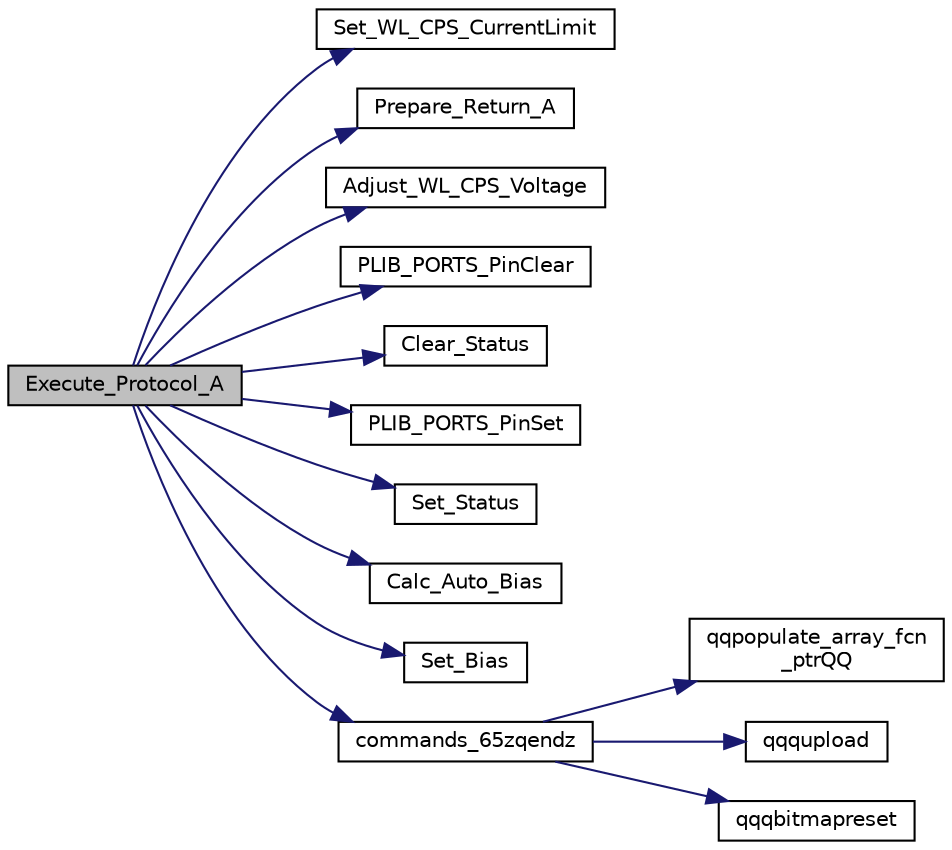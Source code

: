 digraph "Execute_Protocol_A"
{
  edge [fontname="Helvetica",fontsize="10",labelfontname="Helvetica",labelfontsize="10"];
  node [fontname="Helvetica",fontsize="10",shape=record];
  rankdir="LR";
  Node744 [label="Execute_Protocol_A",height=0.2,width=0.4,color="black", fillcolor="grey75", style="filled", fontcolor="black"];
  Node744 -> Node745 [color="midnightblue",fontsize="10",style="solid",fontname="Helvetica"];
  Node745 [label="Set_WL_CPS_CurrentLimit",height=0.2,width=0.4,color="black", fillcolor="white", style="filled",URL="$inszt__commands_8c.html#a7935a03e78d0e8a4b27dfec91e66974a"];
  Node744 -> Node746 [color="midnightblue",fontsize="10",style="solid",fontname="Helvetica"];
  Node746 [label="Prepare_Return_A",height=0.2,width=0.4,color="black", fillcolor="white", style="filled",URL="$inszt__commands_8c.html#a0e9c19489da0b2f35029d786831aba98"];
  Node744 -> Node747 [color="midnightblue",fontsize="10",style="solid",fontname="Helvetica"];
  Node747 [label="Adjust_WL_CPS_Voltage",height=0.2,width=0.4,color="black", fillcolor="white", style="filled",URL="$inszt__commands_8c.html#a0ccad27b77873391f134d0611447793d"];
  Node744 -> Node748 [color="midnightblue",fontsize="10",style="solid",fontname="Helvetica"];
  Node748 [label="PLIB_PORTS_PinClear",height=0.2,width=0.4,color="black", fillcolor="white", style="filled",URL="$inszt__commands_8c.html#a119ae9f68294861f5eecb19de9743c43"];
  Node744 -> Node749 [color="midnightblue",fontsize="10",style="solid",fontname="Helvetica"];
  Node749 [label="Clear_Status",height=0.2,width=0.4,color="black", fillcolor="white", style="filled",URL="$inszt__commands_8c.html#a3a9ea2a910b701830e828a9e6d53b636"];
  Node744 -> Node750 [color="midnightblue",fontsize="10",style="solid",fontname="Helvetica"];
  Node750 [label="PLIB_PORTS_PinSet",height=0.2,width=0.4,color="black", fillcolor="white", style="filled",URL="$inszt__commands_8c.html#ae4c8fd3b4e721cc80950df1d49cada58"];
  Node744 -> Node751 [color="midnightblue",fontsize="10",style="solid",fontname="Helvetica"];
  Node751 [label="Set_Status",height=0.2,width=0.4,color="black", fillcolor="white", style="filled",URL="$inszt__commands_8c.html#a0fed74420f2d99f6d100fd94494b38f6"];
  Node744 -> Node752 [color="midnightblue",fontsize="10",style="solid",fontname="Helvetica"];
  Node752 [label="Calc_Auto_Bias",height=0.2,width=0.4,color="black", fillcolor="white", style="filled",URL="$inszt__commands_8c.html#a79c8991934c8f0d67abdbe2b4f26e592"];
  Node744 -> Node753 [color="midnightblue",fontsize="10",style="solid",fontname="Helvetica"];
  Node753 [label="Set_Bias",height=0.2,width=0.4,color="black", fillcolor="white", style="filled",URL="$inszt__commands_8c.html#a7355c6632ff2d461ff086c99ed3dcc15"];
  Node744 -> Node754 [color="midnightblue",fontsize="10",style="solid",fontname="Helvetica"];
  Node754 [label="commands_65zqendz",height=0.2,width=0.4,color="black", fillcolor="white", style="filled",URL="$inszt__commands_8c.html#ae5eaf40dc6507a08e90fc7a48ee2fd81"];
  Node754 -> Node755 [color="midnightblue",fontsize="10",style="solid",fontname="Helvetica"];
  Node755 [label="qqpopulate_array_fcn\l_ptrQQ",height=0.2,width=0.4,color="black", fillcolor="white", style="filled",URL="$inszt__commands_8c.html#a4ad6fa1bb94fc1c3ac2dc30925106081"];
  Node754 -> Node756 [color="midnightblue",fontsize="10",style="solid",fontname="Helvetica"];
  Node756 [label="qqqupload",height=0.2,width=0.4,color="black", fillcolor="white", style="filled",URL="$inszt__commands_8c.html#a109761d7f84a96b5606e507bace276b5"];
  Node754 -> Node757 [color="midnightblue",fontsize="10",style="solid",fontname="Helvetica"];
  Node757 [label="qqqbitmapreset",height=0.2,width=0.4,color="black", fillcolor="white", style="filled",URL="$inszt__commands_8c.html#a5688fceaed93ba591e78ee15ccb0187f"];
}
